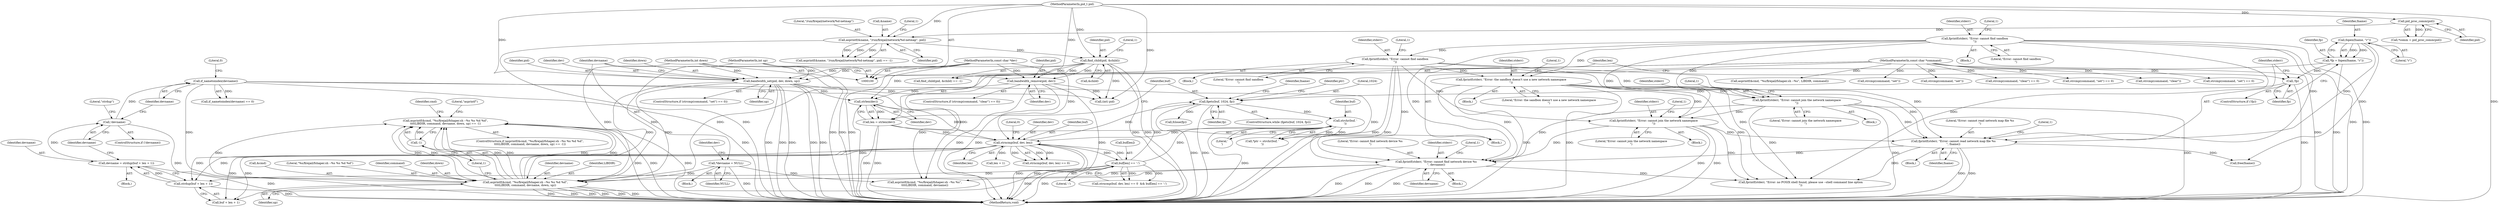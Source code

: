 digraph "0_firejail_5d43fdcd215203868d440ffc42036f5f5ffc89fc@API" {
"1000339" [label="(Call,asprintf(&cmd, \"%s/firejail/fshaper.sh --%s %s %d %d\",\n\t\t\t\tLIBDIR, command, devname, down, up) == -1)"];
"1000340" [label="(Call,asprintf(&cmd, \"%s/firejail/fshaper.sh --%s %s %d %d\",\n\t\t\t\tLIBDIR, command, devname, down, up))"];
"1000102" [label="(MethodParameterIn,const char *command)"];
"1000309" [label="(Call,if_nametoindex(devname))"];
"1000303" [label="(Call,!devname)"];
"1000294" [label="(Call,devname = strdup(buf + len + 1))"];
"1000296" [label="(Call,strdup(buf + len + 1))"];
"1000283" [label="(Call,strncmp(buf, dev, len))"];
"1000288" [label="(Call,buf[len] == ':')"];
"1000265" [label="(Call,strchr(buf, '\n'))"];
"1000257" [label="(Call,fgets(buf, 1024, fp))"];
"1000241" [label="(Call,!fp)"];
"1000235" [label="(Call,*fp = fopen(fname, \"r\"))"];
"1000237" [label="(Call,fopen(fname, \"r\"))"];
"1000254" [label="(Call,strlen(dev))"];
"1000197" [label="(Call,bandwidth_set(pid, dev, down, up))"];
"1000168" [label="(Call,find_child(pid, &child))"];
"1000141" [label="(Call,asprintf(&name, \"/run/firejail/network/%d-netmap\", pid))"];
"1000112" [label="(Call,pid_proc_comm(pid))"];
"1000101" [label="(MethodParameterIn,pid_t pid)"];
"1000103" [label="(MethodParameterIn,const char *dev)"];
"1000104" [label="(MethodParameterIn,int down)"];
"1000105" [label="(MethodParameterIn,int up)"];
"1000209" [label="(Call,bandwidth_remove(pid, dev))"];
"1000252" [label="(Call,len = strlen(dev))"];
"1000313" [label="(Call,fprintf(stderr, \"Error: cannot find network device %s\n\", devname))"];
"1000186" [label="(Call,fprintf(stderr, \"Error: cannot join the network namespace\n\"))"];
"1000131" [label="(Call,fprintf(stderr, \"Error: cannot find sandbox\n\"))"];
"1000119" [label="(Call,fprintf(stderr, \"Error: cannot find sandbox\n\"))"];
"1000175" [label="(Call,fprintf(stderr, \"Error: cannot join the network namespace\n\"))"];
"1000160" [label="(Call,fprintf(stderr, \"Error: the sandbox doesn't use a new network namespace\n\"))"];
"1000244" [label="(Call,fprintf(stderr, \"Error: cannot read network map file %s\n\", fname))"];
"1000213" [label="(Call,*devname = NULL)"];
"1000349" [label="(Call,-1)"];
"1000292" [label="(Literal,':')"];
"1000242" [label="(Identifier,fp)"];
"1000243" [label="(Block,)"];
"1000349" [label="(Call,-1)"];
"1000315" [label="(Literal,\"Error: cannot find network device %s\n\")"];
"1000258" [label="(Identifier,buf)"];
"1000311" [label="(Literal,0)"];
"1000314" [label="(Identifier,stderr)"];
"1000186" [label="(Call,fprintf(stderr, \"Error: cannot join the network namespace\n\"))"];
"1000257" [label="(Call,fgets(buf, 1024, fp))"];
"1000213" [label="(Call,*devname = NULL)"];
"1000141" [label="(Call,asprintf(&name, \"/run/firejail/network/%d-netmap\", pid))"];
"1000210" [label="(Identifier,pid)"];
"1000118" [label="(Block,)"];
"1000346" [label="(Identifier,devname)"];
"1000211" [label="(Identifier,dev)"];
"1000217" [label="(Identifier,dev)"];
"1000240" [label="(ControlStructure,if (!fp))"];
"1000344" [label="(Identifier,LIBDIR)"];
"1000162" [label="(Literal,\"Error: the sandbox doesn't use a new network namespace\n\")"];
"1000265" [label="(Call,strchr(buf, '\n'))"];
"1000304" [label="(Identifier,devname)"];
"1000241" [label="(Call,!fp)"];
"1000179" [label="(Literal,1)"];
"1000306" [label="(Literal,\"strdup\")"];
"1000176" [label="(Identifier,stderr)"];
"1000313" [label="(Call,fprintf(stderr, \"Error: cannot find network device %s\n\", devname))"];
"1000170" [label="(Call,&child)"];
"1000132" [label="(Identifier,stderr)"];
"1000145" [label="(Identifier,pid)"];
"1000209" [label="(Call,bandwidth_remove(pid, dev))"];
"1000352" [label="(Literal,\"asprintf\")"];
"1000236" [label="(Identifier,fp)"];
"1000123" [label="(Literal,1)"];
"1000227" [label="(Call,(int) pid)"];
"1000144" [label="(Literal,\"/run/firejail/network/%d-netmap\")"];
"1000287" [label="(Literal,0)"];
"1000321" [label="(Identifier,fname)"];
"1000247" [label="(Identifier,fname)"];
"1000177" [label="(Literal,\"Error: cannot join the network namespace\n\")"];
"1000297" [label="(Call,buf + len + 1)"];
"1000252" [label="(Call,len = strlen(dev))"];
"1000256" [label="(ControlStructure,while (fgets(buf, 1024, fp)))"];
"1000167" [label="(Call,find_child(pid, &child) == -1)"];
"1000215" [label="(Identifier,NULL)"];
"1000205" [label="(Call,strcmp(command, \"clear\"))"];
"1000340" [label="(Call,asprintf(&cmd, \"%s/firejail/fshaper.sh --%s %s %d %d\",\n\t\t\t\tLIBDIR, command, devname, down, up))"];
"1000120" [label="(Identifier,stderr)"];
"1000161" [label="(Identifier,stderr)"];
"1000142" [label="(Call,&name)"];
"1000164" [label="(Literal,1)"];
"1000119" [label="(Call,fprintf(stderr, \"Error: cannot find sandbox\n\"))"];
"1000309" [label="(Call,if_nametoindex(devname))"];
"1000160" [label="(Call,fprintf(stderr, \"Error: the sandbox doesn't use a new network namespace\n\"))"];
"1000308" [label="(Call,if_nametoindex(devname) == 0)"];
"1000169" [label="(Identifier,pid)"];
"1000200" [label="(Identifier,down)"];
"1000264" [label="(Identifier,ptr)"];
"1000245" [label="(Identifier,stderr)"];
"1000341" [label="(Call,&cmd)"];
"1000168" [label="(Call,find_child(pid, &child))"];
"1000451" [label="(MethodReturn,void)"];
"1000102" [label="(MethodParameterIn,const char *command)"];
"1000244" [label="(Call,fprintf(stderr, \"Error: cannot read network map file %s\n\", fname))"];
"1000383" [label="(Identifier,cmd)"];
"1000263" [label="(Call,*ptr = strchr(buf, '\n'))"];
"1000288" [label="(Call,buf[len] == ':')"];
"1000343" [label="(Literal,\"%s/firejail/fshaper.sh --%s %s %d %d\")"];
"1000192" [label="(Call,strcmp(command, \"set\") == 0)"];
"1000260" [label="(Identifier,fp)"];
"1000310" [label="(Identifier,devname)"];
"1000318" [label="(Literal,1)"];
"1000296" [label="(Call,strdup(buf + len + 1))"];
"1000285" [label="(Identifier,dev)"];
"1000348" [label="(Identifier,up)"];
"1000175" [label="(Call,fprintf(stderr, \"Error: cannot join the network namespace\n\"))"];
"1000345" [label="(Identifier,command)"];
"1000281" [label="(Call,strncmp(buf, dev, len) == 0  && buf[len] == ':')"];
"1000294" [label="(Call,devname = strdup(buf + len + 1))"];
"1000130" [label="(Block,)"];
"1000372" [label="(Call,asprintf(&cmd, \"%s/firejail/fshaper.sh --%s\", LIBDIR, command))"];
"1000249" [label="(Literal,1)"];
"1000303" [label="(Call,!devname)"];
"1000104" [label="(MethodParameterIn,int down)"];
"1000204" [label="(Call,strcmp(command, \"clear\") == 0)"];
"1000110" [label="(Call,*comm = pid_proc_comm(pid))"];
"1000190" [label="(Literal,1)"];
"1000101" [label="(MethodParameterIn,pid_t pid)"];
"1000147" [label="(Literal,1)"];
"1000289" [label="(Call,buf[len])"];
"1000299" [label="(Call,len + 1)"];
"1000320" [label="(Call,free(fname))"];
"1000133" [label="(Literal,\"Error: cannot find sandbox\n\")"];
"1000131" [label="(Call,fprintf(stderr, \"Error: cannot find sandbox\n\"))"];
"1000103" [label="(MethodParameterIn,const char *dev)"];
"1000106" [label="(Block,)"];
"1000282" [label="(Call,strncmp(buf, dev, len) == 0)"];
"1000347" [label="(Identifier,down)"];
"1000253" [label="(Identifier,len)"];
"1000338" [label="(ControlStructure,if (asprintf(&cmd, \"%s/firejail/fshaper.sh --%s %s %d %d\",\n\t\t\t\tLIBDIR, command, devname, down, up) == -1))"];
"1000283" [label="(Call,strncmp(buf, dev, len))"];
"1000174" [label="(Block,)"];
"1000105" [label="(MethodParameterIn,int up)"];
"1000259" [label="(Literal,1024)"];
"1000121" [label="(Literal,\"Error: cannot find sandbox\n\")"];
"1000254" [label="(Call,strlen(dev))"];
"1000197" [label="(Call,bandwidth_set(pid, dev, down, up))"];
"1000188" [label="(Literal,\"Error: cannot join the network namespace\n\")"];
"1000198" [label="(Identifier,pid)"];
"1000316" [label="(Identifier,devname)"];
"1000267" [label="(Literal,'\n')"];
"1000246" [label="(Literal,\"Error: cannot read network map file %s\n\")"];
"1000191" [label="(ControlStructure,if (strcmp(command, \"set\") == 0))"];
"1000332" [label="(Call,strcmp(command, \"set\") == 0)"];
"1000284" [label="(Identifier,buf)"];
"1000295" [label="(Identifier,devname)"];
"1000140" [label="(Call,asprintf(&name, \"/run/firejail/network/%d-netmap\", pid) == -1)"];
"1000286" [label="(Identifier,len)"];
"1000113" [label="(Identifier,pid)"];
"1000214" [label="(Identifier,devname)"];
"1000135" [label="(Literal,1)"];
"1000203" [label="(ControlStructure,if (strcmp(command, \"clear\") == 0))"];
"1000312" [label="(Block,)"];
"1000237" [label="(Call,fopen(fname, \"r\"))"];
"1000266" [label="(Identifier,buf)"];
"1000159" [label="(Block,)"];
"1000187" [label="(Identifier,stderr)"];
"1000293" [label="(Block,)"];
"1000112" [label="(Call,pid_proc_comm(pid))"];
"1000255" [label="(Identifier,dev)"];
"1000322" [label="(Call,fclose(fp))"];
"1000235" [label="(Call,*fp = fopen(fname, \"r\"))"];
"1000350" [label="(Literal,1)"];
"1000238" [label="(Identifier,fname)"];
"1000201" [label="(Identifier,up)"];
"1000357" [label="(Call,asprintf(&cmd, \"%s/firejail/fshaper.sh --%s %s\",\n\t\t\t\tLIBDIR, command, devname))"];
"1000333" [label="(Call,strcmp(command, \"set\"))"];
"1000218" [label="(Block,)"];
"1000173" [label="(Literal,1)"];
"1000339" [label="(Call,asprintf(&cmd, \"%s/firejail/fshaper.sh --%s %s %d %d\",\n\t\t\t\tLIBDIR, command, devname, down, up) == -1)"];
"1000415" [label="(Call,fprintf(stderr, \"Error: no POSIX shell found, please use --shell command line option\n\"))"];
"1000185" [label="(Block,)"];
"1000199" [label="(Identifier,dev)"];
"1000193" [label="(Call,strcmp(command, \"set\"))"];
"1000302" [label="(ControlStructure,if (!devname))"];
"1000239" [label="(Literal,\"r\")"];
"1000339" -> "1000338"  [label="AST: "];
"1000339" -> "1000349"  [label="CFG: "];
"1000340" -> "1000339"  [label="AST: "];
"1000349" -> "1000339"  [label="AST: "];
"1000352" -> "1000339"  [label="CFG: "];
"1000383" -> "1000339"  [label="CFG: "];
"1000339" -> "1000451"  [label="DDG: "];
"1000339" -> "1000451"  [label="DDG: "];
"1000339" -> "1000451"  [label="DDG: "];
"1000340" -> "1000339"  [label="DDG: "];
"1000340" -> "1000339"  [label="DDG: "];
"1000340" -> "1000339"  [label="DDG: "];
"1000340" -> "1000339"  [label="DDG: "];
"1000340" -> "1000339"  [label="DDG: "];
"1000340" -> "1000339"  [label="DDG: "];
"1000340" -> "1000339"  [label="DDG: "];
"1000349" -> "1000339"  [label="DDG: "];
"1000340" -> "1000348"  [label="CFG: "];
"1000341" -> "1000340"  [label="AST: "];
"1000343" -> "1000340"  [label="AST: "];
"1000344" -> "1000340"  [label="AST: "];
"1000345" -> "1000340"  [label="AST: "];
"1000346" -> "1000340"  [label="AST: "];
"1000347" -> "1000340"  [label="AST: "];
"1000348" -> "1000340"  [label="AST: "];
"1000350" -> "1000340"  [label="CFG: "];
"1000340" -> "1000451"  [label="DDG: "];
"1000340" -> "1000451"  [label="DDG: "];
"1000340" -> "1000451"  [label="DDG: "];
"1000340" -> "1000451"  [label="DDG: "];
"1000340" -> "1000451"  [label="DDG: "];
"1000340" -> "1000451"  [label="DDG: "];
"1000102" -> "1000340"  [label="DDG: "];
"1000309" -> "1000340"  [label="DDG: "];
"1000313" -> "1000340"  [label="DDG: "];
"1000213" -> "1000340"  [label="DDG: "];
"1000197" -> "1000340"  [label="DDG: "];
"1000197" -> "1000340"  [label="DDG: "];
"1000104" -> "1000340"  [label="DDG: "];
"1000105" -> "1000340"  [label="DDG: "];
"1000102" -> "1000100"  [label="AST: "];
"1000102" -> "1000451"  [label="DDG: "];
"1000102" -> "1000192"  [label="DDG: "];
"1000102" -> "1000193"  [label="DDG: "];
"1000102" -> "1000204"  [label="DDG: "];
"1000102" -> "1000205"  [label="DDG: "];
"1000102" -> "1000332"  [label="DDG: "];
"1000102" -> "1000333"  [label="DDG: "];
"1000102" -> "1000357"  [label="DDG: "];
"1000102" -> "1000372"  [label="DDG: "];
"1000309" -> "1000308"  [label="AST: "];
"1000309" -> "1000310"  [label="CFG: "];
"1000310" -> "1000309"  [label="AST: "];
"1000311" -> "1000309"  [label="CFG: "];
"1000309" -> "1000451"  [label="DDG: "];
"1000309" -> "1000308"  [label="DDG: "];
"1000303" -> "1000309"  [label="DDG: "];
"1000309" -> "1000313"  [label="DDG: "];
"1000309" -> "1000357"  [label="DDG: "];
"1000303" -> "1000302"  [label="AST: "];
"1000303" -> "1000304"  [label="CFG: "];
"1000304" -> "1000303"  [label="AST: "];
"1000306" -> "1000303"  [label="CFG: "];
"1000310" -> "1000303"  [label="CFG: "];
"1000303" -> "1000451"  [label="DDG: "];
"1000294" -> "1000303"  [label="DDG: "];
"1000294" -> "1000293"  [label="AST: "];
"1000294" -> "1000296"  [label="CFG: "];
"1000295" -> "1000294"  [label="AST: "];
"1000296" -> "1000294"  [label="AST: "];
"1000304" -> "1000294"  [label="CFG: "];
"1000294" -> "1000451"  [label="DDG: "];
"1000296" -> "1000294"  [label="DDG: "];
"1000296" -> "1000297"  [label="CFG: "];
"1000297" -> "1000296"  [label="AST: "];
"1000296" -> "1000451"  [label="DDG: "];
"1000283" -> "1000296"  [label="DDG: "];
"1000283" -> "1000296"  [label="DDG: "];
"1000288" -> "1000296"  [label="DDG: "];
"1000283" -> "1000282"  [label="AST: "];
"1000283" -> "1000286"  [label="CFG: "];
"1000284" -> "1000283"  [label="AST: "];
"1000285" -> "1000283"  [label="AST: "];
"1000286" -> "1000283"  [label="AST: "];
"1000287" -> "1000283"  [label="CFG: "];
"1000283" -> "1000451"  [label="DDG: "];
"1000283" -> "1000451"  [label="DDG: "];
"1000283" -> "1000257"  [label="DDG: "];
"1000283" -> "1000282"  [label="DDG: "];
"1000283" -> "1000282"  [label="DDG: "];
"1000283" -> "1000282"  [label="DDG: "];
"1000288" -> "1000283"  [label="DDG: "];
"1000265" -> "1000283"  [label="DDG: "];
"1000254" -> "1000283"  [label="DDG: "];
"1000103" -> "1000283"  [label="DDG: "];
"1000252" -> "1000283"  [label="DDG: "];
"1000283" -> "1000288"  [label="DDG: "];
"1000283" -> "1000297"  [label="DDG: "];
"1000283" -> "1000297"  [label="DDG: "];
"1000283" -> "1000299"  [label="DDG: "];
"1000288" -> "1000281"  [label="AST: "];
"1000288" -> "1000292"  [label="CFG: "];
"1000289" -> "1000288"  [label="AST: "];
"1000292" -> "1000288"  [label="AST: "];
"1000281" -> "1000288"  [label="CFG: "];
"1000288" -> "1000451"  [label="DDG: "];
"1000288" -> "1000257"  [label="DDG: "];
"1000288" -> "1000265"  [label="DDG: "];
"1000288" -> "1000281"  [label="DDG: "];
"1000288" -> "1000281"  [label="DDG: "];
"1000288" -> "1000297"  [label="DDG: "];
"1000265" -> "1000263"  [label="AST: "];
"1000265" -> "1000267"  [label="CFG: "];
"1000266" -> "1000265"  [label="AST: "];
"1000267" -> "1000265"  [label="AST: "];
"1000263" -> "1000265"  [label="CFG: "];
"1000265" -> "1000451"  [label="DDG: "];
"1000265" -> "1000263"  [label="DDG: "];
"1000265" -> "1000263"  [label="DDG: "];
"1000257" -> "1000265"  [label="DDG: "];
"1000257" -> "1000256"  [label="AST: "];
"1000257" -> "1000260"  [label="CFG: "];
"1000258" -> "1000257"  [label="AST: "];
"1000259" -> "1000257"  [label="AST: "];
"1000260" -> "1000257"  [label="AST: "];
"1000264" -> "1000257"  [label="CFG: "];
"1000321" -> "1000257"  [label="CFG: "];
"1000257" -> "1000451"  [label="DDG: "];
"1000257" -> "1000451"  [label="DDG: "];
"1000241" -> "1000257"  [label="DDG: "];
"1000257" -> "1000322"  [label="DDG: "];
"1000241" -> "1000240"  [label="AST: "];
"1000241" -> "1000242"  [label="CFG: "];
"1000242" -> "1000241"  [label="AST: "];
"1000245" -> "1000241"  [label="CFG: "];
"1000253" -> "1000241"  [label="CFG: "];
"1000241" -> "1000451"  [label="DDG: "];
"1000235" -> "1000241"  [label="DDG: "];
"1000235" -> "1000218"  [label="AST: "];
"1000235" -> "1000237"  [label="CFG: "];
"1000236" -> "1000235"  [label="AST: "];
"1000237" -> "1000235"  [label="AST: "];
"1000242" -> "1000235"  [label="CFG: "];
"1000235" -> "1000451"  [label="DDG: "];
"1000237" -> "1000235"  [label="DDG: "];
"1000237" -> "1000235"  [label="DDG: "];
"1000237" -> "1000239"  [label="CFG: "];
"1000238" -> "1000237"  [label="AST: "];
"1000239" -> "1000237"  [label="AST: "];
"1000237" -> "1000244"  [label="DDG: "];
"1000237" -> "1000320"  [label="DDG: "];
"1000254" -> "1000252"  [label="AST: "];
"1000254" -> "1000255"  [label="CFG: "];
"1000255" -> "1000254"  [label="AST: "];
"1000252" -> "1000254"  [label="CFG: "];
"1000254" -> "1000451"  [label="DDG: "];
"1000254" -> "1000252"  [label="DDG: "];
"1000197" -> "1000254"  [label="DDG: "];
"1000209" -> "1000254"  [label="DDG: "];
"1000103" -> "1000254"  [label="DDG: "];
"1000197" -> "1000191"  [label="AST: "];
"1000197" -> "1000201"  [label="CFG: "];
"1000198" -> "1000197"  [label="AST: "];
"1000199" -> "1000197"  [label="AST: "];
"1000200" -> "1000197"  [label="AST: "];
"1000201" -> "1000197"  [label="AST: "];
"1000214" -> "1000197"  [label="CFG: "];
"1000197" -> "1000451"  [label="DDG: "];
"1000197" -> "1000451"  [label="DDG: "];
"1000197" -> "1000451"  [label="DDG: "];
"1000197" -> "1000451"  [label="DDG: "];
"1000197" -> "1000451"  [label="DDG: "];
"1000168" -> "1000197"  [label="DDG: "];
"1000101" -> "1000197"  [label="DDG: "];
"1000103" -> "1000197"  [label="DDG: "];
"1000104" -> "1000197"  [label="DDG: "];
"1000105" -> "1000197"  [label="DDG: "];
"1000197" -> "1000227"  [label="DDG: "];
"1000168" -> "1000167"  [label="AST: "];
"1000168" -> "1000170"  [label="CFG: "];
"1000169" -> "1000168"  [label="AST: "];
"1000170" -> "1000168"  [label="AST: "];
"1000173" -> "1000168"  [label="CFG: "];
"1000168" -> "1000451"  [label="DDG: "];
"1000168" -> "1000451"  [label="DDG: "];
"1000168" -> "1000167"  [label="DDG: "];
"1000168" -> "1000167"  [label="DDG: "];
"1000141" -> "1000168"  [label="DDG: "];
"1000101" -> "1000168"  [label="DDG: "];
"1000168" -> "1000209"  [label="DDG: "];
"1000168" -> "1000227"  [label="DDG: "];
"1000141" -> "1000140"  [label="AST: "];
"1000141" -> "1000145"  [label="CFG: "];
"1000142" -> "1000141"  [label="AST: "];
"1000144" -> "1000141"  [label="AST: "];
"1000145" -> "1000141"  [label="AST: "];
"1000147" -> "1000141"  [label="CFG: "];
"1000141" -> "1000451"  [label="DDG: "];
"1000141" -> "1000140"  [label="DDG: "];
"1000141" -> "1000140"  [label="DDG: "];
"1000141" -> "1000140"  [label="DDG: "];
"1000112" -> "1000141"  [label="DDG: "];
"1000101" -> "1000141"  [label="DDG: "];
"1000112" -> "1000110"  [label="AST: "];
"1000112" -> "1000113"  [label="CFG: "];
"1000113" -> "1000112"  [label="AST: "];
"1000110" -> "1000112"  [label="CFG: "];
"1000112" -> "1000110"  [label="DDG: "];
"1000101" -> "1000112"  [label="DDG: "];
"1000101" -> "1000100"  [label="AST: "];
"1000101" -> "1000451"  [label="DDG: "];
"1000101" -> "1000209"  [label="DDG: "];
"1000101" -> "1000227"  [label="DDG: "];
"1000103" -> "1000100"  [label="AST: "];
"1000103" -> "1000451"  [label="DDG: "];
"1000103" -> "1000209"  [label="DDG: "];
"1000104" -> "1000100"  [label="AST: "];
"1000104" -> "1000451"  [label="DDG: "];
"1000105" -> "1000100"  [label="AST: "];
"1000105" -> "1000451"  [label="DDG: "];
"1000209" -> "1000203"  [label="AST: "];
"1000209" -> "1000211"  [label="CFG: "];
"1000210" -> "1000209"  [label="AST: "];
"1000211" -> "1000209"  [label="AST: "];
"1000214" -> "1000209"  [label="CFG: "];
"1000209" -> "1000451"  [label="DDG: "];
"1000209" -> "1000451"  [label="DDG: "];
"1000209" -> "1000451"  [label="DDG: "];
"1000209" -> "1000227"  [label="DDG: "];
"1000252" -> "1000218"  [label="AST: "];
"1000253" -> "1000252"  [label="AST: "];
"1000258" -> "1000252"  [label="CFG: "];
"1000252" -> "1000451"  [label="DDG: "];
"1000252" -> "1000451"  [label="DDG: "];
"1000313" -> "1000312"  [label="AST: "];
"1000313" -> "1000316"  [label="CFG: "];
"1000314" -> "1000313"  [label="AST: "];
"1000315" -> "1000313"  [label="AST: "];
"1000316" -> "1000313"  [label="AST: "];
"1000318" -> "1000313"  [label="CFG: "];
"1000313" -> "1000451"  [label="DDG: "];
"1000313" -> "1000451"  [label="DDG: "];
"1000313" -> "1000451"  [label="DDG: "];
"1000186" -> "1000313"  [label="DDG: "];
"1000131" -> "1000313"  [label="DDG: "];
"1000175" -> "1000313"  [label="DDG: "];
"1000119" -> "1000313"  [label="DDG: "];
"1000244" -> "1000313"  [label="DDG: "];
"1000160" -> "1000313"  [label="DDG: "];
"1000313" -> "1000357"  [label="DDG: "];
"1000313" -> "1000415"  [label="DDG: "];
"1000186" -> "1000185"  [label="AST: "];
"1000186" -> "1000188"  [label="CFG: "];
"1000187" -> "1000186"  [label="AST: "];
"1000188" -> "1000186"  [label="AST: "];
"1000190" -> "1000186"  [label="CFG: "];
"1000186" -> "1000451"  [label="DDG: "];
"1000186" -> "1000451"  [label="DDG: "];
"1000131" -> "1000186"  [label="DDG: "];
"1000175" -> "1000186"  [label="DDG: "];
"1000119" -> "1000186"  [label="DDG: "];
"1000160" -> "1000186"  [label="DDG: "];
"1000186" -> "1000244"  [label="DDG: "];
"1000186" -> "1000415"  [label="DDG: "];
"1000131" -> "1000130"  [label="AST: "];
"1000131" -> "1000133"  [label="CFG: "];
"1000132" -> "1000131"  [label="AST: "];
"1000133" -> "1000131"  [label="AST: "];
"1000135" -> "1000131"  [label="CFG: "];
"1000131" -> "1000451"  [label="DDG: "];
"1000131" -> "1000451"  [label="DDG: "];
"1000119" -> "1000131"  [label="DDG: "];
"1000131" -> "1000160"  [label="DDG: "];
"1000131" -> "1000175"  [label="DDG: "];
"1000131" -> "1000244"  [label="DDG: "];
"1000131" -> "1000415"  [label="DDG: "];
"1000119" -> "1000118"  [label="AST: "];
"1000119" -> "1000121"  [label="CFG: "];
"1000120" -> "1000119"  [label="AST: "];
"1000121" -> "1000119"  [label="AST: "];
"1000123" -> "1000119"  [label="CFG: "];
"1000119" -> "1000451"  [label="DDG: "];
"1000119" -> "1000451"  [label="DDG: "];
"1000119" -> "1000160"  [label="DDG: "];
"1000119" -> "1000175"  [label="DDG: "];
"1000119" -> "1000244"  [label="DDG: "];
"1000119" -> "1000415"  [label="DDG: "];
"1000175" -> "1000174"  [label="AST: "];
"1000175" -> "1000177"  [label="CFG: "];
"1000176" -> "1000175"  [label="AST: "];
"1000177" -> "1000175"  [label="AST: "];
"1000179" -> "1000175"  [label="CFG: "];
"1000175" -> "1000451"  [label="DDG: "];
"1000175" -> "1000451"  [label="DDG: "];
"1000160" -> "1000175"  [label="DDG: "];
"1000175" -> "1000244"  [label="DDG: "];
"1000175" -> "1000415"  [label="DDG: "];
"1000160" -> "1000159"  [label="AST: "];
"1000160" -> "1000162"  [label="CFG: "];
"1000161" -> "1000160"  [label="AST: "];
"1000162" -> "1000160"  [label="AST: "];
"1000164" -> "1000160"  [label="CFG: "];
"1000160" -> "1000451"  [label="DDG: "];
"1000160" -> "1000451"  [label="DDG: "];
"1000160" -> "1000244"  [label="DDG: "];
"1000160" -> "1000415"  [label="DDG: "];
"1000244" -> "1000243"  [label="AST: "];
"1000244" -> "1000247"  [label="CFG: "];
"1000245" -> "1000244"  [label="AST: "];
"1000246" -> "1000244"  [label="AST: "];
"1000247" -> "1000244"  [label="AST: "];
"1000249" -> "1000244"  [label="CFG: "];
"1000244" -> "1000451"  [label="DDG: "];
"1000244" -> "1000451"  [label="DDG: "];
"1000244" -> "1000320"  [label="DDG: "];
"1000244" -> "1000415"  [label="DDG: "];
"1000213" -> "1000106"  [label="AST: "];
"1000213" -> "1000215"  [label="CFG: "];
"1000214" -> "1000213"  [label="AST: "];
"1000215" -> "1000213"  [label="AST: "];
"1000217" -> "1000213"  [label="CFG: "];
"1000213" -> "1000451"  [label="DDG: "];
"1000213" -> "1000357"  [label="DDG: "];
"1000349" -> "1000350"  [label="CFG: "];
"1000350" -> "1000349"  [label="AST: "];
}
